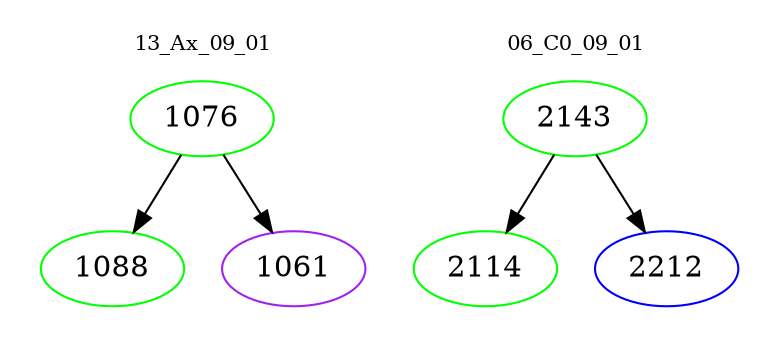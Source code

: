 digraph{
subgraph cluster_0 {
color = white
label = "13_Ax_09_01";
fontsize=10;
T0_1076 [label="1076", color="green"]
T0_1076 -> T0_1088 [color="black"]
T0_1088 [label="1088", color="green"]
T0_1076 -> T0_1061 [color="black"]
T0_1061 [label="1061", color="purple"]
}
subgraph cluster_1 {
color = white
label = "06_C0_09_01";
fontsize=10;
T1_2143 [label="2143", color="green"]
T1_2143 -> T1_2114 [color="black"]
T1_2114 [label="2114", color="green"]
T1_2143 -> T1_2212 [color="black"]
T1_2212 [label="2212", color="blue"]
}
}
